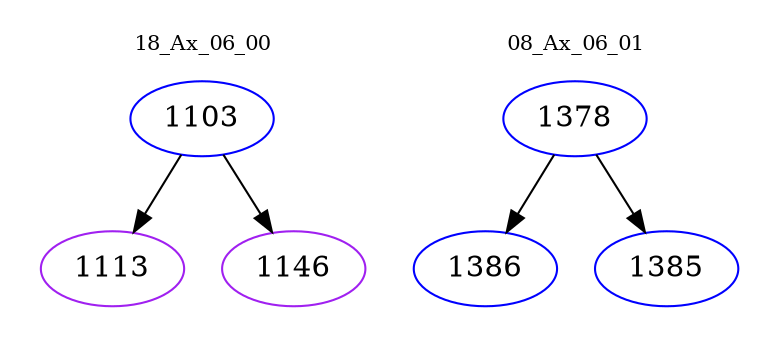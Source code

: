 digraph{
subgraph cluster_0 {
color = white
label = "18_Ax_06_00";
fontsize=10;
T0_1103 [label="1103", color="blue"]
T0_1103 -> T0_1113 [color="black"]
T0_1113 [label="1113", color="purple"]
T0_1103 -> T0_1146 [color="black"]
T0_1146 [label="1146", color="purple"]
}
subgraph cluster_1 {
color = white
label = "08_Ax_06_01";
fontsize=10;
T1_1378 [label="1378", color="blue"]
T1_1378 -> T1_1386 [color="black"]
T1_1386 [label="1386", color="blue"]
T1_1378 -> T1_1385 [color="black"]
T1_1385 [label="1385", color="blue"]
}
}

